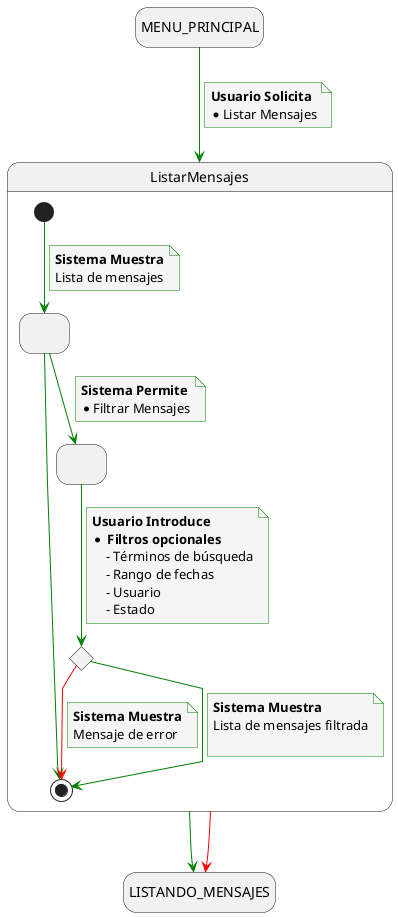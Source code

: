 @startuml
skinparam {
    NoteBackgroundColor #whiteSmoke
    ArrowColor #green
    NoteBorderColor #green
    linetype polyline
}

hide empty description

state startState as "MENU_PRINCIPAL"
state endState as "LISTANDO_MENSAJES"

startState --> ListarMensajes
note on link
    <b>Usuario Solicita</b>
    * Listar Mensajes
end note


ListarMensajes--> endState
ListarMensajes-[#red]-> endState

state ListarMensajes{
    state solicitudFiltros as " "
    state envioFiltros as " "
    state revisionFiltrosEnviados <<choice>>
    [*] --> solicitudFiltros
    note on link
        <b>Sistema Muestra</b>
        Lista de mensajes
    end note

    solicitudFiltros -r-> [*]

    solicitudFiltros --> envioFiltros
    note on link  
        <b>Sistema Permite</b>
        * Filtrar Mensajes 
    end note

    envioFiltros --> revisionFiltrosEnviados
    note on link
        <b>Usuario Introduce</b>
        * <b> Filtros opcionales </b>
            - Términos de búsqueda
            - Rango de fechas
            - Usuario
            - Estado
    end note

    revisionFiltrosEnviados -[#red]-> [*]
    note on link
        <b>Sistema Muestra</b>
        Mensaje de error
    end note

    revisionFiltrosEnviados --> [*]
    note on link
        <b>Sistema Muestra</b>
        Lista de mensajes filtrada

    end note
}
@enduml